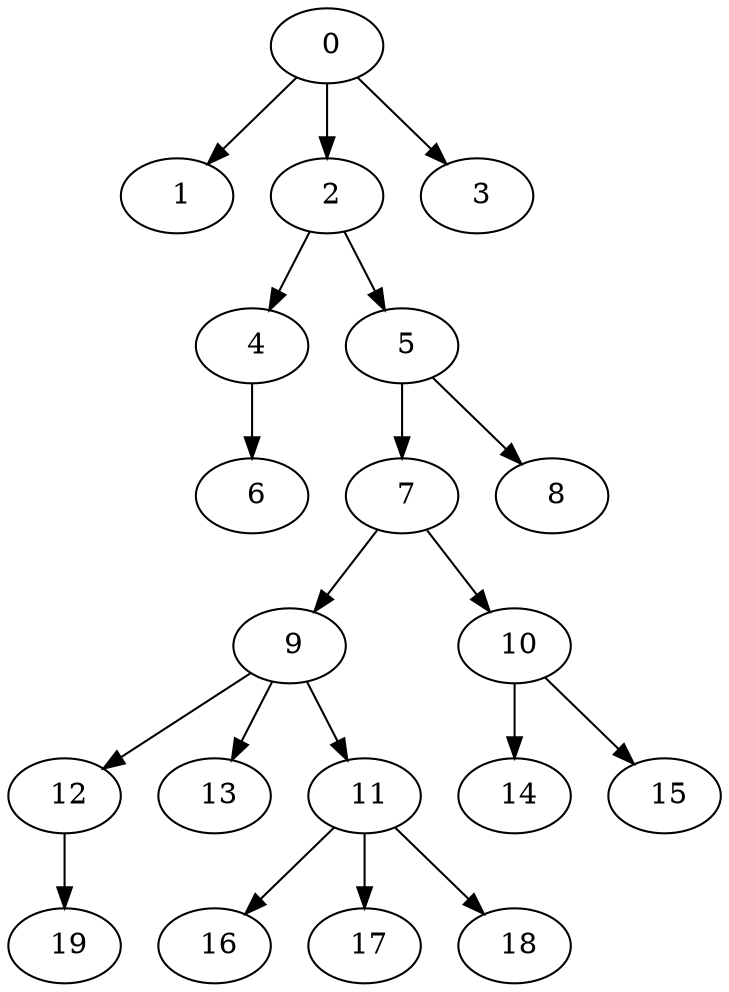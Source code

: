 digraph mytree {
" 0" -> " 1";
" 0" -> " 2";
" 0" -> " 3";
" 1";
" 2" -> " 4";
" 2" -> " 5";
" 3";
" 4" -> " 6";
" 5" -> " 7";
" 5" -> " 8";
" 6";
" 7" -> " 9";
" 7" -> " 10";
" 8";
" 9" -> " 12";
" 9" -> " 13";
" 9" -> " 11";
" 10" -> " 14";
" 10" -> " 15";
" 12" -> " 19";
" 13";
" 11" -> " 16";
" 11" -> " 17";
" 11" -> " 18";
" 14";
" 15";
" 16";
" 17";
" 18";
" 19";
}
